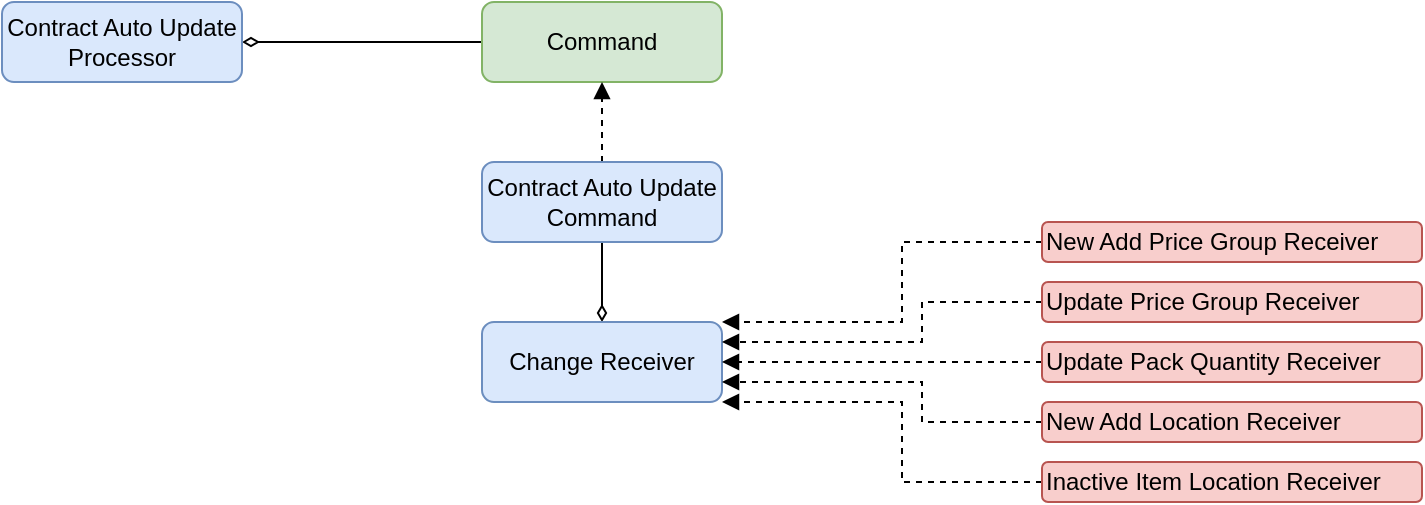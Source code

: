 <mxfile version="14.9.2" type="github">
  <diagram id="tgHGWKusfDArPn2ohMAO" name="Page-1">
    <mxGraphModel dx="1422" dy="882" grid="1" gridSize="10" guides="1" tooltips="1" connect="1" arrows="1" fold="1" page="1" pageScale="1" pageWidth="827" pageHeight="1169" math="0" shadow="0">
      <root>
        <mxCell id="0" />
        <mxCell id="1" parent="0" />
        <mxCell id="WxLa4YCfchPVS8anZFJX-3" style="edgeStyle=orthogonalEdgeStyle;rounded=0;orthogonalLoop=1;jettySize=auto;html=1;entryX=0;entryY=0.5;entryDx=0;entryDy=0;endArrow=none;endFill=0;startArrow=diamondThin;startFill=0;" edge="1" parent="1" source="WxLa4YCfchPVS8anZFJX-1" target="WxLa4YCfchPVS8anZFJX-2">
          <mxGeometry relative="1" as="geometry" />
        </mxCell>
        <mxCell id="WxLa4YCfchPVS8anZFJX-1" value="Contract Auto Update Processor" style="rounded=1;whiteSpace=wrap;html=1;fillColor=#dae8fc;strokeColor=#6c8ebf;" vertex="1" parent="1">
          <mxGeometry x="80" y="40" width="120" height="40" as="geometry" />
        </mxCell>
        <mxCell id="WxLa4YCfchPVS8anZFJX-2" value="Command" style="rounded=1;whiteSpace=wrap;html=1;fillColor=#d5e8d4;strokeColor=#82b366;" vertex="1" parent="1">
          <mxGeometry x="320" y="40" width="120" height="40" as="geometry" />
        </mxCell>
        <mxCell id="WxLa4YCfchPVS8anZFJX-10" style="edgeStyle=orthogonalEdgeStyle;rounded=0;orthogonalLoop=1;jettySize=auto;html=1;entryX=0.5;entryY=1;entryDx=0;entryDy=0;startArrow=diamondThin;startFill=0;endArrow=none;endFill=0;" edge="1" parent="1" source="WxLa4YCfchPVS8anZFJX-6" target="WxLa4YCfchPVS8anZFJX-7">
          <mxGeometry relative="1" as="geometry" />
        </mxCell>
        <mxCell id="WxLa4YCfchPVS8anZFJX-6" value="Change Receiver" style="rounded=1;whiteSpace=wrap;html=1;fillColor=#dae8fc;strokeColor=#6c8ebf;" vertex="1" parent="1">
          <mxGeometry x="320" y="200" width="120" height="40" as="geometry" />
        </mxCell>
        <mxCell id="WxLa4YCfchPVS8anZFJX-9" style="edgeStyle=orthogonalEdgeStyle;rounded=0;orthogonalLoop=1;jettySize=auto;html=1;entryX=0.5;entryY=1;entryDx=0;entryDy=0;startArrow=none;startFill=0;endArrow=block;endFill=1;dashed=1;" edge="1" parent="1" source="WxLa4YCfchPVS8anZFJX-7" target="WxLa4YCfchPVS8anZFJX-2">
          <mxGeometry relative="1" as="geometry" />
        </mxCell>
        <mxCell id="WxLa4YCfchPVS8anZFJX-7" value="Contract Auto Update Command" style="rounded=1;whiteSpace=wrap;html=1;fillColor=#dae8fc;strokeColor=#6c8ebf;" vertex="1" parent="1">
          <mxGeometry x="320" y="120" width="120" height="40" as="geometry" />
        </mxCell>
        <mxCell id="WxLa4YCfchPVS8anZFJX-16" style="edgeStyle=orthogonalEdgeStyle;rounded=0;orthogonalLoop=1;jettySize=auto;html=1;entryX=1;entryY=0;entryDx=0;entryDy=0;startArrow=none;startFill=0;endArrow=block;endFill=1;exitX=0;exitY=0.5;exitDx=0;exitDy=0;dashed=1;" edge="1" parent="1" source="WxLa4YCfchPVS8anZFJX-8" target="WxLa4YCfchPVS8anZFJX-6">
          <mxGeometry relative="1" as="geometry">
            <Array as="points">
              <mxPoint x="530" y="160" />
              <mxPoint x="530" y="200" />
            </Array>
          </mxGeometry>
        </mxCell>
        <mxCell id="WxLa4YCfchPVS8anZFJX-8" value="New Add Price Group Receiver" style="rounded=1;whiteSpace=wrap;html=1;fillColor=#f8cecc;strokeColor=#b85450;align=left;" vertex="1" parent="1">
          <mxGeometry x="600" y="150" width="190" height="20" as="geometry" />
        </mxCell>
        <mxCell id="WxLa4YCfchPVS8anZFJX-17" style="edgeStyle=orthogonalEdgeStyle;rounded=0;orthogonalLoop=1;jettySize=auto;html=1;entryX=1;entryY=0.25;entryDx=0;entryDy=0;dashed=1;startArrow=none;startFill=0;endArrow=block;endFill=1;exitX=0;exitY=0.5;exitDx=0;exitDy=0;" edge="1" parent="1" source="WxLa4YCfchPVS8anZFJX-11" target="WxLa4YCfchPVS8anZFJX-6">
          <mxGeometry relative="1" as="geometry">
            <Array as="points">
              <mxPoint x="540" y="190" />
              <mxPoint x="540" y="210" />
            </Array>
          </mxGeometry>
        </mxCell>
        <mxCell id="WxLa4YCfchPVS8anZFJX-11" value="Update Price Group Receiver" style="rounded=1;whiteSpace=wrap;html=1;fillColor=#f8cecc;strokeColor=#b85450;align=left;" vertex="1" parent="1">
          <mxGeometry x="600" y="180" width="190" height="20" as="geometry" />
        </mxCell>
        <mxCell id="WxLa4YCfchPVS8anZFJX-18" style="edgeStyle=orthogonalEdgeStyle;rounded=0;orthogonalLoop=1;jettySize=auto;html=1;dashed=1;startArrow=none;startFill=0;endArrow=block;endFill=1;" edge="1" parent="1" source="WxLa4YCfchPVS8anZFJX-12">
          <mxGeometry relative="1" as="geometry">
            <mxPoint x="440" y="220" as="targetPoint" />
            <Array as="points">
              <mxPoint x="570" y="220" />
              <mxPoint x="570" y="220" />
            </Array>
          </mxGeometry>
        </mxCell>
        <mxCell id="WxLa4YCfchPVS8anZFJX-12" value="Update Pack Quantity Receiver" style="rounded=1;whiteSpace=wrap;html=1;fillColor=#f8cecc;strokeColor=#b85450;align=left;" vertex="1" parent="1">
          <mxGeometry x="600" y="210" width="190" height="20" as="geometry" />
        </mxCell>
        <mxCell id="WxLa4YCfchPVS8anZFJX-19" style="edgeStyle=orthogonalEdgeStyle;rounded=0;orthogonalLoop=1;jettySize=auto;html=1;entryX=1;entryY=0.75;entryDx=0;entryDy=0;dashed=1;startArrow=none;startFill=0;endArrow=block;endFill=1;exitX=0;exitY=0.5;exitDx=0;exitDy=0;" edge="1" parent="1" source="WxLa4YCfchPVS8anZFJX-13" target="WxLa4YCfchPVS8anZFJX-6">
          <mxGeometry relative="1" as="geometry">
            <Array as="points">
              <mxPoint x="540" y="250" />
              <mxPoint x="540" y="230" />
            </Array>
          </mxGeometry>
        </mxCell>
        <mxCell id="WxLa4YCfchPVS8anZFJX-13" value="New Add Location Receiver" style="rounded=1;whiteSpace=wrap;html=1;fillColor=#f8cecc;strokeColor=#b85450;align=left;" vertex="1" parent="1">
          <mxGeometry x="600" y="240" width="190" height="20" as="geometry" />
        </mxCell>
        <mxCell id="WxLa4YCfchPVS8anZFJX-20" style="edgeStyle=orthogonalEdgeStyle;rounded=0;orthogonalLoop=1;jettySize=auto;html=1;entryX=1;entryY=1;entryDx=0;entryDy=0;dashed=1;startArrow=none;startFill=0;endArrow=block;endFill=1;exitX=0;exitY=0.5;exitDx=0;exitDy=0;" edge="1" parent="1" source="WxLa4YCfchPVS8anZFJX-14" target="WxLa4YCfchPVS8anZFJX-6">
          <mxGeometry relative="1" as="geometry">
            <Array as="points">
              <mxPoint x="530" y="280" />
              <mxPoint x="530" y="240" />
            </Array>
          </mxGeometry>
        </mxCell>
        <mxCell id="WxLa4YCfchPVS8anZFJX-14" value="Inactive Item Location Receiver" style="rounded=1;whiteSpace=wrap;html=1;fillColor=#f8cecc;strokeColor=#b85450;align=left;" vertex="1" parent="1">
          <mxGeometry x="600" y="270" width="190" height="20" as="geometry" />
        </mxCell>
      </root>
    </mxGraphModel>
  </diagram>
</mxfile>
